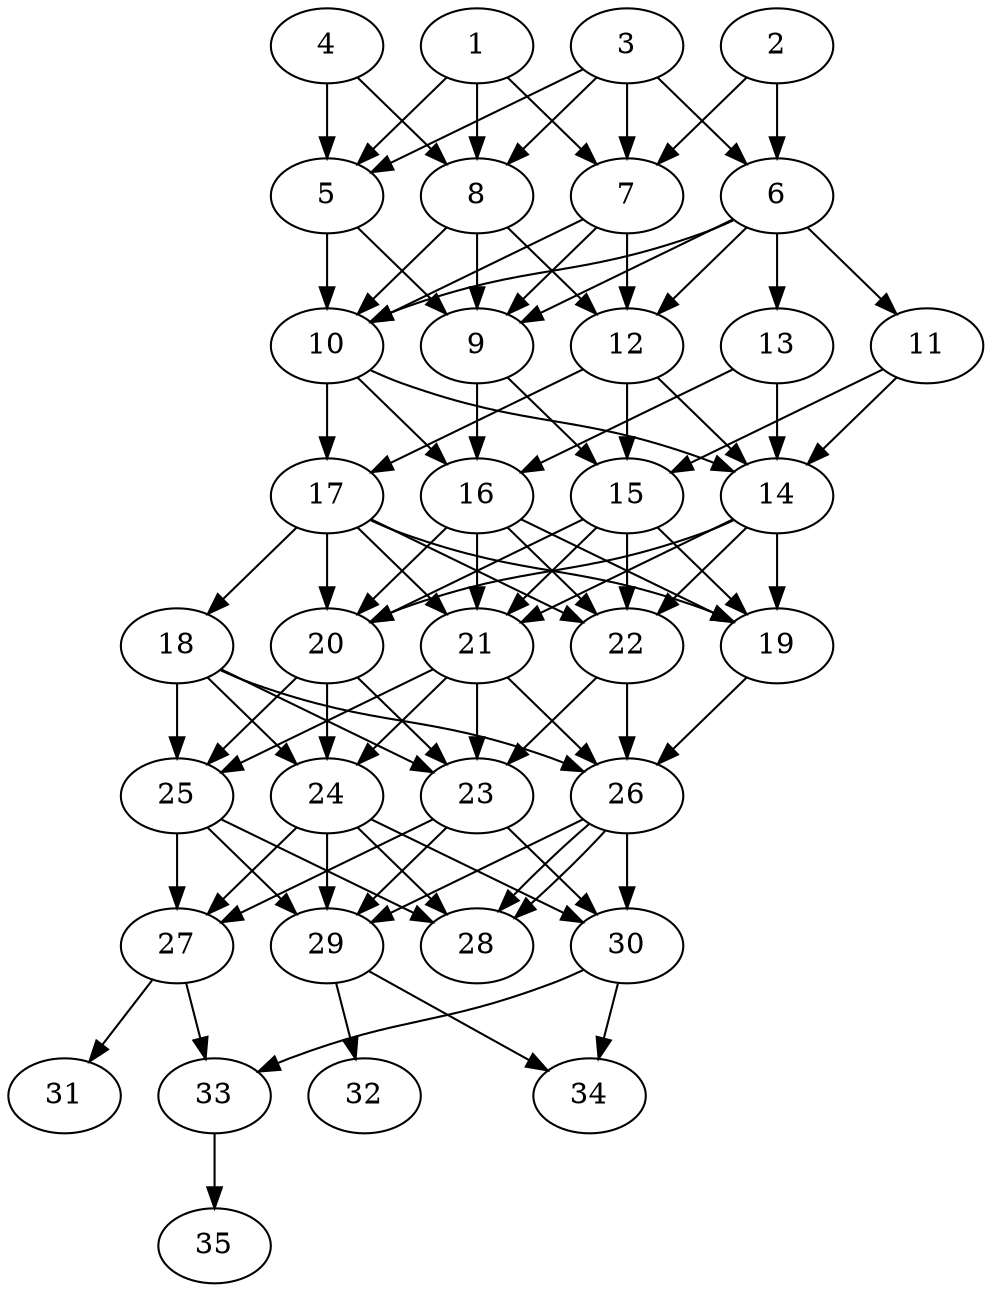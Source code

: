 // DAG automatically generated by daggen at Thu Oct  3 14:05:37 2019
// ./daggen --dot -n 35 --ccr 0.4 --fat 0.5 --regular 0.9 --density 0.9 --mindata 5242880 --maxdata 52428800 
digraph G {
  1 [size="74490880", alpha="0.08", expect_size="29796352"] 
  1 -> 5 [size ="29796352"]
  1 -> 7 [size ="29796352"]
  1 -> 8 [size ="29796352"]
  2 [size="29073920", alpha="0.10", expect_size="11629568"] 
  2 -> 6 [size ="11629568"]
  2 -> 7 [size ="11629568"]
  3 [size="77655040", alpha="0.07", expect_size="31062016"] 
  3 -> 5 [size ="31062016"]
  3 -> 6 [size ="31062016"]
  3 -> 7 [size ="31062016"]
  3 -> 8 [size ="31062016"]
  4 [size="98565120", alpha="0.16", expect_size="39426048"] 
  4 -> 5 [size ="39426048"]
  4 -> 8 [size ="39426048"]
  5 [size="95196160", alpha="0.06", expect_size="38078464"] 
  5 -> 9 [size ="38078464"]
  5 -> 10 [size ="38078464"]
  6 [size="40926720", alpha="0.17", expect_size="16370688"] 
  6 -> 9 [size ="16370688"]
  6 -> 10 [size ="16370688"]
  6 -> 11 [size ="16370688"]
  6 -> 12 [size ="16370688"]
  6 -> 13 [size ="16370688"]
  7 [size="67489280", alpha="0.09", expect_size="26995712"] 
  7 -> 9 [size ="26995712"]
  7 -> 10 [size ="26995712"]
  7 -> 12 [size ="26995712"]
  8 [size="49543680", alpha="0.19", expect_size="19817472"] 
  8 -> 9 [size ="19817472"]
  8 -> 10 [size ="19817472"]
  8 -> 12 [size ="19817472"]
  9 [size="124416000", alpha="0.09", expect_size="49766400"] 
  9 -> 15 [size ="49766400"]
  9 -> 16 [size ="49766400"]
  10 [size="126520320", alpha="0.16", expect_size="50608128"] 
  10 -> 14 [size ="50608128"]
  10 -> 16 [size ="50608128"]
  10 -> 17 [size ="50608128"]
  11 [size="126515200", alpha="0.15", expect_size="50606080"] 
  11 -> 14 [size ="50606080"]
  11 -> 15 [size ="50606080"]
  12 [size="53639680", alpha="0.11", expect_size="21455872"] 
  12 -> 14 [size ="21455872"]
  12 -> 15 [size ="21455872"]
  12 -> 17 [size ="21455872"]
  13 [size="113487360", alpha="0.06", expect_size="45394944"] 
  13 -> 14 [size ="45394944"]
  13 -> 16 [size ="45394944"]
  14 [size="34775040", alpha="0.15", expect_size="13910016"] 
  14 -> 19 [size ="13910016"]
  14 -> 20 [size ="13910016"]
  14 -> 21 [size ="13910016"]
  14 -> 22 [size ="13910016"]
  15 [size="130122240", alpha="0.06", expect_size="52048896"] 
  15 -> 19 [size ="52048896"]
  15 -> 20 [size ="52048896"]
  15 -> 21 [size ="52048896"]
  15 -> 22 [size ="52048896"]
  16 [size="47464960", alpha="0.15", expect_size="18985984"] 
  16 -> 19 [size ="18985984"]
  16 -> 20 [size ="18985984"]
  16 -> 21 [size ="18985984"]
  16 -> 22 [size ="18985984"]
  17 [size="32143360", alpha="0.08", expect_size="12857344"] 
  17 -> 18 [size ="12857344"]
  17 -> 19 [size ="12857344"]
  17 -> 20 [size ="12857344"]
  17 -> 21 [size ="12857344"]
  17 -> 22 [size ="12857344"]
  18 [size="88084480", alpha="0.06", expect_size="35233792"] 
  18 -> 23 [size ="35233792"]
  18 -> 24 [size ="35233792"]
  18 -> 25 [size ="35233792"]
  18 -> 26 [size ="35233792"]
  19 [size="80686080", alpha="0.13", expect_size="32274432"] 
  19 -> 26 [size ="32274432"]
  20 [size="17221120", alpha="0.04", expect_size="6888448"] 
  20 -> 23 [size ="6888448"]
  20 -> 24 [size ="6888448"]
  20 -> 25 [size ="6888448"]
  21 [size="109271040", alpha="0.05", expect_size="43708416"] 
  21 -> 23 [size ="43708416"]
  21 -> 24 [size ="43708416"]
  21 -> 25 [size ="43708416"]
  21 -> 26 [size ="43708416"]
  22 [size="81218560", alpha="0.10", expect_size="32487424"] 
  22 -> 23 [size ="32487424"]
  22 -> 26 [size ="32487424"]
  23 [size="29790720", alpha="0.05", expect_size="11916288"] 
  23 -> 27 [size ="11916288"]
  23 -> 29 [size ="11916288"]
  23 -> 30 [size ="11916288"]
  24 [size="64366080", alpha="0.15", expect_size="25746432"] 
  24 -> 27 [size ="25746432"]
  24 -> 28 [size ="25746432"]
  24 -> 29 [size ="25746432"]
  24 -> 30 [size ="25746432"]
  25 [size="35635200", alpha="0.19", expect_size="14254080"] 
  25 -> 27 [size ="14254080"]
  25 -> 28 [size ="14254080"]
  25 -> 29 [size ="14254080"]
  26 [size="73072640", alpha="0.07", expect_size="29229056"] 
  26 -> 28 [size ="29229056"]
  26 -> 28 [size ="29229056"]
  26 -> 29 [size ="29229056"]
  26 -> 30 [size ="29229056"]
  27 [size="42109440", alpha="0.05", expect_size="16843776"] 
  27 -> 31 [size ="16843776"]
  27 -> 33 [size ="16843776"]
  28 [size="91740160", alpha="0.08", expect_size="36696064"] 
  29 [size="129446400", alpha="0.11", expect_size="51778560"] 
  29 -> 32 [size ="51778560"]
  29 -> 34 [size ="51778560"]
  30 [size="86197760", alpha="0.13", expect_size="34479104"] 
  30 -> 33 [size ="34479104"]
  30 -> 34 [size ="34479104"]
  31 [size="109081600", alpha="0.14", expect_size="43632640"] 
  32 [size="23554560", alpha="0.02", expect_size="9421824"] 
  33 [size="81510400", alpha="0.07", expect_size="32604160"] 
  33 -> 35 [size ="32604160"]
  34 [size="111569920", alpha="0.16", expect_size="44627968"] 
  35 [size="81231360", alpha="0.04", expect_size="32492544"] 
}
